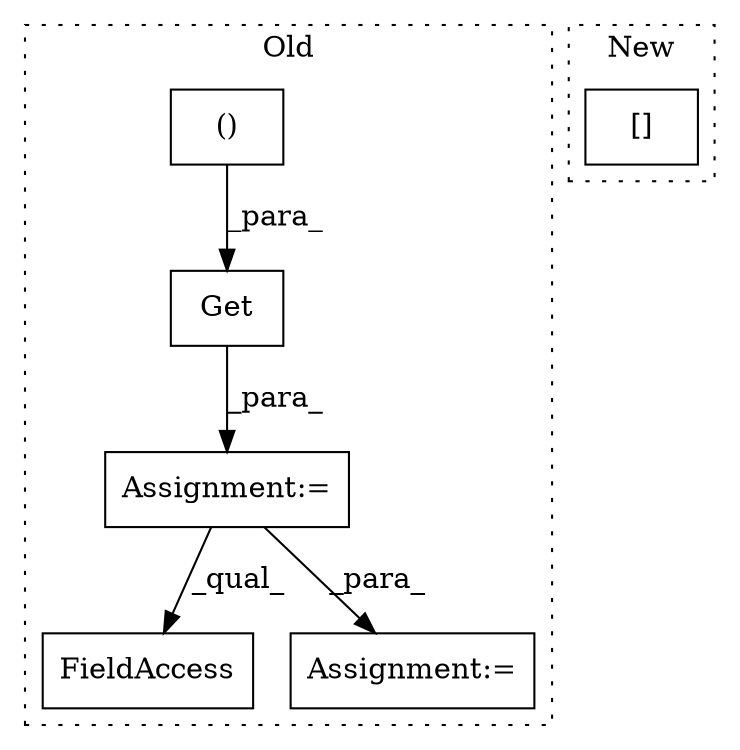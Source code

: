 digraph G {
subgraph cluster0 {
1 [label="Get" a="32" s="2200,2304" l="4,1" shape="box"];
3 [label="Assignment:=" a="7" s="2199" l="1" shape="box"];
4 [label="FieldAccess" a="22" s="2382" l="32" shape="box"];
5 [label="Assignment:=" a="7" s="2324" l="1" shape="box"];
6 [label="()" a="106" s="2267" l="35" shape="box"];
label = "Old";
style="dotted";
}
subgraph cluster1 {
2 [label="[]" a="2" s="2384,2411" l="26,1" shape="box"];
label = "New";
style="dotted";
}
1 -> 3 [label="_para_"];
3 -> 5 [label="_para_"];
3 -> 4 [label="_qual_"];
6 -> 1 [label="_para_"];
}